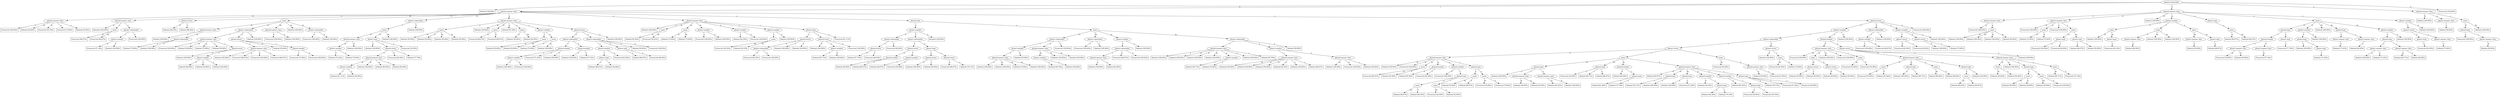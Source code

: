 digraph G {
"bg==" [ shape=ellipse label="phone2-subnumber"]
"bg==" -> "bi0w" [ label="0" ]
"bi0w" [ shape=box label="Deleted (100.00%)"]
"bg==" -> "bi0x" [ label="1" ]
"bi0x" [ shape=ellipse label="phone1-manner class"]
"bi0x" -> "bi0xLTA=" [ label="#" ]
"bi0xLTA=" [ shape=ellipse label="phone2-manner class"]
"bi0xLTA=" -> "bi0xLTAtMQ==" [ label="a" ]
"bi0xLTAtMQ==" [ shape=box label="Preserved (100.00%)"]
"bi0xLTA=" -> "bi0xLTAtMg==" [ label="fn" ]
"bi0xLTAtMg==" [ shape=box label="Deleted (50.00%)"]
"bi0xLTA=" -> "bi0xLTAtMw==" [ label="fs" ]
"bi0xLTAtMw==" [ shape=box label="Preserved (53.33%)"]
"bi0xLTA=" -> "bi0xLTAtNg==" [ label="n" ]
"bi0xLTAtNg==" [ shape=box label="Preserved (75.00%)"]
"bi0xLTA=" -> "bi0xLTAtNw==" [ label="s" ]
"bi0xLTAtNw==" [ shape=box label="Deleted (55.56%)"]
"bi0x" -> "bi0xLTEw" [ label="a" ]
"bi0xLTEw" [ shape=ellipse label="phone2-manner class"]
"bi0xLTEw" -> "bi0xLTEwLTU=" [ label="g" ]
"bi0xLTEwLTU=" [ shape=box label="Mutated (100.00%)"]
"bi0xLTEw" -> "bi0xLTEwLTc=" [ label="s" ]
"bi0xLTEwLTc=" [ shape=ellipse label="name"]
"bi0xLTEwLTc=" -> "bi0xLTEwLTctMQ==" [ label="Fr" ]
"bi0xLTEwLTctMQ==" [ shape=box label="Preserved (66.67%)"]
"bi0xLTEwLTc=" -> "bi0xLTEwLTctNQ==" [ label="Sc" ]
"bi0xLTEwLTctNQ==" [ shape=box label="Preserved (66.67%)"]
"bi0xLTEw" -> "bi0xLTEwLTg=" [ label="v" ]
"bi0xLTEwLTg=" [ shape=ellipse label="phone1-subnumber"]
"bi0xLTEwLTg=" -> "bi0xLTEwLTgtMQ==" [ label="1" ]
"bi0xLTEwLTgtMQ==" [ shape=ellipse label="phone1-number"]
"bi0xLTEwLTgtMQ==" -> "bi0xLTEwLTgtMS0w" [ label="0" ]
"bi0xLTEwLTgtMS0w" [ shape=box label="Preserved (57.14%)"]
"bi0xLTEwLTgtMQ==" -> "bi0xLTEwLTgtMS0x" [ label="1" ]
"bi0xLTEwLTgtMS0x" [ shape=box label="Deleted (100.00%)"]
"bi0xLTEwLTg=" -> "bi0xLTEwLTgtMg==" [ label="2" ]
"bi0xLTEwLTgtMg==" [ shape=box label="Preserved (100.00%)"]
"bi0x" -> "bi0xLTEx" [ label="fn" ]
"bi0xLTEx" [ shape=ellipse label="phone2-stress"]
"bi0xLTEx" -> "bi0xLTExLTE=" [ label="0" ]
"bi0xLTExLTE=" [ shape=box label="Deleted (48.53%)"]
"bi0xLTEx" -> "bi0xLTExLTI=" [ label="1" ]
"bi0xLTExLTI=" [ shape=box label="Deleted (68.42%)"]
"bi0x" -> "bi0xLTEy" [ label="fs" ]
"bi0xLTEy" [ shape=ellipse label="name"]
"bi0xLTEy" -> "bi0xLTEyLTA=" [ label="Fc" ]
"bi0xLTEyLTA=" [ shape=ellipse label="phone2-manner class"]
"bi0xLTEyLTA=" -> "bi0xLTEyLTAtMQ==" [ label="a" ]
"bi0xLTEyLTAtMQ==" [ shape=box label="Deleted (100.00%)"]
"bi0xLTEyLTA=" -> "bi0xLTEyLTAtMg==" [ label="fn" ]
"bi0xLTEyLTAtMg==" [ shape=ellipse label="phone1-subnumber"]
"bi0xLTEyLTAtMg==" -> "bi0xLTEyLTAtMi0x" [ label="1" ]
"bi0xLTEyLTAtMi0x" [ shape=box label="Deleted (75.00%)"]
"bi0xLTEyLTAtMg==" -> "bi0xLTEyLTAtMi0z" [ label="3" ]
"bi0xLTEyLTAtMi0z" [ shape=box label="Deleted (100.00%)"]
"bi0xLTEy" -> "bi0xLTEyLTE=" [ label="Fr" ]
"bi0xLTEyLTE=" [ shape=ellipse label="phone1-subnumber"]
"bi0xLTEyLTE=" -> "bi0xLTEyLTEtMQ==" [ label="1" ]
"bi0xLTEyLTEtMQ==" [ shape=ellipse label="phone2-manner class"]
"bi0xLTEyLTEtMQ==" -> "bi0xLTEyLTEtMS0x" [ label="a" ]
"bi0xLTEyLTEtMS0x" [ shape=box label="Preserved (100.00%)"]
"bi0xLTEyLTEtMQ==" -> "bi0xLTEyLTEtMS0y" [ label="fn" ]
"bi0xLTEyLTEtMS0y" [ shape=box label="Deleted (50.00%)"]
"bi0xLTEyLTEtMQ==" -> "bi0xLTEyLTEtMS01" [ label="g" ]
"bi0xLTEyLTEtMS01" [ shape=box label="Deleted (75.00%)"]
"bi0xLTEyLTEtMQ==" -> "bi0xLTEyLTEtMS03" [ label="s" ]
"bi0xLTEyLTEtMS03" [ shape=box label="Deleted (50.00%)"]
"bi0xLTEyLTEtMQ==" -> "bi0xLTEyLTEtMS04" [ label="v" ]
"bi0xLTEyLTEtMS04" [ shape=ellipse label="phone2-stress"]
"bi0xLTEyLTEtMS04" -> "bi0xLTEyLTEtMS04LTE=" [ label="0" ]
"bi0xLTEyLTEtMS04LTE=" [ shape=box label="Deleted (100.00%)"]
"bi0xLTEyLTEtMS04" -> "bi0xLTEyLTEtMS04LTI=" [ label="1" ]
"bi0xLTEyLTEtMS04LTI=" [ shape=ellipse label="phone1-number"]
"bi0xLTEyLTEtMS04LTI=" -> "bi0xLTEyLTEtMS04LTItMA==" [ label="0" ]
"bi0xLTEyLTEtMS04LTItMA==" [ shape=box label="Deleted (60.00%)"]
"bi0xLTEyLTEtMS04LTI=" -> "bi0xLTEyLTEtMS04LTItMQ==" [ label="1" ]
"bi0xLTEyLTEtMS04LTItMQ==" [ shape=box label="Deleted (50.00%)"]
"bi0xLTEyLTEtMS04LTI=" -> "bi0xLTEyLTEtMS04LTItMg==" [ label="2" ]
"bi0xLTEyLTEtMS04LTItMg==" [ shape=box label="Deleted (100.00%)"]
"bi0xLTEyLTE=" -> "bi0xLTEyLTEtMg==" [ label="2" ]
"bi0xLTEyLTEtMg==" [ shape=ellipse label="phone2-stress"]
"bi0xLTEyLTEtMg==" -> "bi0xLTEyLTEtMi0w" [ label="-1" ]
"bi0xLTEyLTEtMi0w" [ shape=ellipse label="phone2-manner class"]
"bi0xLTEyLTEtMi0w" -> "bi0xLTEyLTEtMi0wLTE=" [ label="a" ]
"bi0xLTEyLTEtMi0wLTE=" [ shape=box label="Deleted (100.00%)"]
"bi0xLTEyLTEtMi0w" -> "bi0xLTEyLTEtMi0wLTU=" [ label="g" ]
"bi0xLTEyLTEtMi0wLTU=" [ shape=box label="Preserved (66.67%)"]
"bi0xLTEyLTEtMi0w" -> "bi0xLTEyLTEtMi0wLTY=" [ label="n" ]
"bi0xLTEyLTEtMi0wLTY=" [ shape=box label="Preserved (100.00%)"]
"bi0xLTEyLTEtMi0w" -> "bi0xLTEyLTEtMi0wLTc=" [ label="s" ]
"bi0xLTEyLTEtMi0wLTc=" [ shape=box label="Preserved (66.67%)"]
"bi0xLTEyLTEtMg==" -> "bi0xLTEyLTEtMi0x" [ label="0" ]
"bi0xLTEyLTEtMi0x" [ shape=box label="Deleted (50.00%)"]
"bi0xLTEyLTEtMg==" -> "bi0xLTEyLTEtMi0y" [ label="1" ]
"bi0xLTEyLTEtMi0y" [ shape=ellipse label="phone2-number"]
"bi0xLTEyLTEtMi0y" -> "bi0xLTEyLTEtMi0yLTE=" [ label="1" ]
"bi0xLTEyLTEtMi0yLTE=" [ shape=box label="Preserved (75.00%)"]
"bi0xLTEyLTEtMi0y" -> "bi0xLTEyLTEtMi0yLTI=" [ label="2" ]
"bi0xLTEyLTEtMi0yLTI=" [ shape=box label="Preserved (100.00%)"]
"bi0xLTEyLTE=" -> "bi0xLTEyLTEtMw==" [ label="3" ]
"bi0xLTEyLTEtMw==" [ shape=box label="Deleted (100.00%)"]
"bi0xLTEy" -> "bi0xLTEyLTM=" [ label="Nc" ]
"bi0xLTEyLTM=" [ shape=ellipse label="phone2-manner class"]
"bi0xLTEyLTM=" -> "bi0xLTEyLTMtNg==" [ label="n" ]
"bi0xLTEyLTMtNg==" [ shape=box label="Preserved (100.00%)"]
"bi0xLTEyLTM=" -> "bi0xLTEyLTMtNw==" [ label="s" ]
"bi0xLTEyLTMtNw==" [ shape=box label="Deleted (100.00%)"]
"bi0xLTEy" -> "bi0xLTEyLTU=" [ label="Sc" ]
"bi0xLTEyLTU=" [ shape=box label="Deleted (100.00%)"]
"bi0xLTEy" -> "bi0xLTEyLTY=" [ label="Sr" ]
"bi0xLTEyLTY=" [ shape=ellipse label="phone1-subnumber"]
"bi0xLTEyLTY=" -> "bi0xLTEyLTYtMQ==" [ label="1" ]
"bi0xLTEyLTYtMQ==" [ shape=box label="Preserved (100.00%)"]
"bi0xLTEyLTY=" -> "bi0xLTEyLTYtMg==" [ label="2" ]
"bi0xLTEyLTYtMg==" [ shape=box label="Deleted (100.00%)"]
"bi0x" -> "bi0xLTEz" [ label="fu" ]
"bi0xLTEz" [ shape=ellipse label="phone1-subnumber"]
"bi0xLTEz" -> "bi0xLTEzLTE=" [ label="1" ]
"bi0xLTEzLTE=" [ shape=ellipse label="name"]
"bi0xLTEzLTE=" -> "bi0xLTEzLTEtMA==" [ label="Fc" ]
"bi0xLTEzLTEtMA==" [ shape=ellipse label="phone2-manner class"]
"bi0xLTEzLTEtMA==" -> "bi0xLTEzLTEtMC0y" [ label="fn" ]
"bi0xLTEzLTEtMC0y" [ shape=ellipse label="phone1-number"]
"bi0xLTEzLTEtMC0y" -> "bi0xLTEzLTEtMC0yLTE=" [ label="1" ]
"bi0xLTEzLTEtMC0yLTE=" [ shape=box label="Deleted (72.22%)"]
"bi0xLTEzLTEtMC0y" -> "bi0xLTEzLTEtMC0yLTI=" [ label="2" ]
"bi0xLTEzLTEtMC0yLTI=" [ shape=box label="Deleted (75.00%)"]
"bi0xLTEzLTEtMA==" -> "bi0xLTEzLTEtMC0z" [ label="fs" ]
"bi0xLTEzLTEtMC0z" [ shape=box label="Deleted (100.00%)"]
"bi0xLTEzLTE=" -> "bi0xLTEzLTEtMQ==" [ label="Fr" ]
"bi0xLTEzLTEtMQ==" [ shape=ellipse label="phone1-type"]
"bi0xLTEzLTEtMQ==" -> "bi0xLTEzLTEtMS0w" [ label="a" ]
"bi0xLTEzLTEtMS0w" [ shape=box label="Deleted (100.00%)"]
"bi0xLTEzLTEtMQ==" -> "bi0xLTEzLTEtMS0x" [ label="c" ]
"bi0xLTEzLTEtMS0x" [ shape=ellipse label="phone2-stress"]
"bi0xLTEzLTEtMS0x" -> "bi0xLTEzLTEtMS0xLTA=" [ label="-1" ]
"bi0xLTEzLTEtMS0xLTA=" [ shape=ellipse label="phone2-manner class"]
"bi0xLTEzLTEtMS0xLTA=" -> "bi0xLTEzLTEtMS0xLTAtMg==" [ label="fn" ]
"bi0xLTEzLTEtMS0xLTAtMg==" [ shape=ellipse label="phone1-number"]
"bi0xLTEzLTEtMS0xLTAtMg==" -> "bi0xLTEzLTEtMS0xLTAtMi0x" [ label="1" ]
"bi0xLTEzLTEtMS0xLTAtMi0x" [ shape=box label="Deleted (61.11%)"]
"bi0xLTEzLTEtMS0xLTAtMg==" -> "bi0xLTEzLTEtMS0xLTAtMi0y" [ label="2" ]
"bi0xLTEzLTEtMS0xLTAtMi0y" [ shape=box label="Deleted (50.00%)"]
"bi0xLTEzLTEtMS0xLTA=" -> "bi0xLTEzLTEtMS0xLTAtMw==" [ label="fs" ]
"bi0xLTEzLTEtMS0xLTAtMw==" [ shape=box label="Deleted (100.00%)"]
"bi0xLTEzLTEtMS0xLTA=" -> "bi0xLTEzLTEtMS0xLTAtNQ==" [ label="g" ]
"bi0xLTEzLTEtMS0xLTAtNQ==" [ shape=box label="Deleted (60.00%)"]
"bi0xLTEzLTEtMS0xLTA=" -> "bi0xLTEzLTEtMS0xLTAtNw==" [ label="s" ]
"bi0xLTEzLTEtMS0xLTAtNw==" [ shape=box label="Deleted (50.00%)"]
"bi0xLTEzLTEtMS0x" -> "bi0xLTEzLTEtMS0xLTE=" [ label="0" ]
"bi0xLTEzLTEtMS0xLTE=" [ shape=box label="Preserved (62.50%)"]
"bi0xLTEzLTEtMS0x" -> "bi0xLTEzLTEtMS0xLTI=" [ label="1" ]
"bi0xLTEzLTEtMS0xLTI=" [ shape=box label="Deleted (77.78%)"]
"bi0xLTEzLTEtMQ==" -> "bi0xLTEzLTEtMS0z" [ label="o" ]
"bi0xLTEzLTEtMS0z" [ shape=box label="Preserved (52.63%)"]
"bi0xLTEzLTE=" -> "bi0xLTEzLTEtMw==" [ label="Nc" ]
"bi0xLTEzLTEtMw==" [ shape=box label="Deleted (100.00%)"]
"bi0xLTEz" -> "bi0xLTEzLTI=" [ label="2" ]
"bi0xLTEzLTI=" [ shape=box label="Deleted (100.00%)"]
"bi0x" -> "bi0xLTE0" [ label="g" ]
"bi0xLTE0" [ shape=ellipse label="phone2-manner class"]
"bi0xLTE0" -> "bi0xLTE0LTE=" [ label="a" ]
"bi0xLTE0LTE=" [ shape=ellipse label="name"]
"bi0xLTE0LTE=" -> "bi0xLTE0LTEtMA==" [ label="Fc" ]
"bi0xLTE0LTEtMA==" [ shape=box label="Deleted (50.00%)"]
"bi0xLTE0LTE=" -> "bi0xLTE0LTEtMg==" [ label="G" ]
"bi0xLTE0LTEtMg==" [ shape=box label="Deleted (50.00%)"]
"bi0xLTE0LTE=" -> "bi0xLTE0LTEtNQ==" [ label="Sc" ]
"bi0xLTE0LTEtNQ==" [ shape=box label="Deleted (50.00%)"]
"bi0xLTE0LTE=" -> "bi0xLTE0LTEtNg==" [ label="Sr" ]
"bi0xLTE0LTEtNg==" [ shape=box label="Deleted (50.00%)"]
"bi0xLTE0" -> "bi0xLTE0LTI=" [ label="fn" ]
"bi0xLTE0LTI=" [ shape=box label="Deleted (100.00%)"]
"bi0xLTE0" -> "bi0xLTE0LTM=" [ label="fs" ]
"bi0xLTE0LTM=" [ shape=ellipse label="name"]
"bi0xLTE0LTM=" -> "bi0xLTE0LTMtMA==" [ label="Fc" ]
"bi0xLTE0LTMtMA==" [ shape=box label="Preserved (66.67%)"]
"bi0xLTE0LTM=" -> "bi0xLTE0LTMtMg==" [ label="G" ]
"bi0xLTE0LTMtMg==" [ shape=box label="Preserved (66.67%)"]
"bi0xLTE0" -> "bi0xLTE0LTU=" [ label="g" ]
"bi0xLTE0LTU=" [ shape=box label="Deleted (87.50%)"]
"bi0xLTE0" -> "bi0xLTE0LTY=" [ label="n" ]
"bi0xLTE0LTY=" [ shape=ellipse label="name"]
"bi0xLTE0LTY=" -> "bi0xLTE0LTYtMg==" [ label="G" ]
"bi0xLTE0LTYtMg==" [ shape=box label="Deleted (50.00%)"]
"bi0xLTE0LTY=" -> "bi0xLTE0LTYtMw==" [ label="Nc" ]
"bi0xLTE0LTYtMw==" [ shape=box label="Deleted (50.00%)"]
"bi0xLTE0" -> "bi0xLTE0LTc=" [ label="s" ]
"bi0xLTE0LTc=" [ shape=ellipse label="phone1-number"]
"bi0xLTE0LTc=" -> "bi0xLTE0LTctMQ==" [ label="1" ]
"bi0xLTE0LTctMQ==" [ shape=ellipse label="name"]
"bi0xLTE0LTctMQ==" -> "bi0xLTE0LTctMS0y" [ label="G" ]
"bi0xLTE0LTctMS0y" [ shape=box label="Deleted (50.00%)"]
"bi0xLTE0LTctMQ==" -> "bi0xLTE0LTctMS01" [ label="Sc" ]
"bi0xLTE0LTctMS01" [ shape=box label="Deleted (50.00%)"]
"bi0xLTE0LTc=" -> "bi0xLTE0LTctMg==" [ label="2" ]
"bi0xLTE0LTctMg==" [ shape=ellipse label="name"]
"bi0xLTE0LTctMg==" -> "bi0xLTE0LTctMi0y" [ label="G" ]
"bi0xLTE0LTctMi0y" [ shape=box label="Deleted (75.00%)"]
"bi0xLTE0LTctMg==" -> "bi0xLTE0LTctMi01" [ label="Sc" ]
"bi0xLTE0LTctMi01" [ shape=box label="Deleted (100.00%)"]
"bi0xLTE0" -> "bi0xLTE0LTg=" [ label="v" ]
"bi0xLTE0LTg=" [ shape=ellipse label="phone2-stress"]
"bi0xLTE0LTg=" -> "bi0xLTE0LTgtMQ==" [ label="0" ]
"bi0xLTE0LTgtMQ==" [ shape=ellipse label="phone1-subnumber"]
"bi0xLTE0LTgtMQ==" -> "bi0xLTE0LTgtMS0x" [ label="1" ]
"bi0xLTE0LTgtMS0x" [ shape=ellipse label="phone2-number"]
"bi0xLTE0LTgtMS0x" -> "bi0xLTE0LTgtMS0xLTE=" [ label="1" ]
"bi0xLTE0LTgtMS0xLTE=" [ shape=ellipse label="phone1-number"]
"bi0xLTE0LTgtMS0xLTE=" -> "bi0xLTE0LTgtMS0xLTEtMQ==" [ label="1" ]
"bi0xLTE0LTgtMS0xLTEtMQ==" [ shape=box label="Deleted (100.00%)"]
"bi0xLTE0LTgtMS0xLTE=" -> "bi0xLTE0LTgtMS0xLTEtMg==" [ label="2" ]
"bi0xLTE0LTgtMS0xLTEtMg==" [ shape=box label="Preserved (100.00%)"]
"bi0xLTE0LTgtMS0x" -> "bi0xLTE0LTgtMS0xLTI=" [ label="2" ]
"bi0xLTE0LTgtMS0xLTI=" [ shape=box label="Preserved (71.43%)"]
"bi0xLTE0LTgtMS0x" -> "bi0xLTE0LTgtMS0xLTM=" [ label="3" ]
"bi0xLTE0LTgtMS0xLTM=" [ shape=box label="Deleted (100.00%)"]
"bi0xLTE0LTgtMQ==" -> "bi0xLTE0LTgtMS0y" [ label="2" ]
"bi0xLTE0LTgtMS0y" [ shape=ellipse label="phone2-number"]
"bi0xLTE0LTgtMS0y" -> "bi0xLTE0LTgtMS0yLTI=" [ label="2" ]
"bi0xLTE0LTgtMS0yLTI=" [ shape=box label="Deleted (100.00%)"]
"bi0xLTE0LTgtMS0y" -> "bi0xLTE0LTgtMS0yLTM=" [ label="3" ]
"bi0xLTE0LTgtMS0yLTM=" [ shape=box label="Deleted (57.14%)"]
"bi0xLTE0LTg=" -> "bi0xLTE0LTgtMg==" [ label="1" ]
"bi0xLTE0LTgtMg==" [ shape=ellipse label="phone1-subnumber"]
"bi0xLTE0LTgtMg==" -> "bi0xLTE0LTgtMi0x" [ label="1" ]
"bi0xLTE0LTgtMi0x" [ shape=ellipse label="phone2-number"]
"bi0xLTE0LTgtMi0x" -> "bi0xLTE0LTgtMi0xLTE=" [ label="1" ]
"bi0xLTE0LTgtMi0xLTE=" [ shape=ellipse label="phone1-type"]
"bi0xLTE0LTgtMi0xLTE=" -> "bi0xLTE0LTgtMi0xLTEtMQ==" [ label="c" ]
"bi0xLTE0LTgtMi0xLTEtMQ==" [ shape=box label="Deleted (66.67%)"]
"bi0xLTE0LTgtMi0xLTE=" -> "bi0xLTE0LTgtMi0xLTEtMw==" [ label="o" ]
"bi0xLTE0LTgtMi0xLTEtMw==" [ shape=box label="Deleted (54.86%)"]
"bi0xLTE0LTgtMi0x" -> "bi0xLTE0LTgtMi0xLTI=" [ label="2" ]
"bi0xLTE0LTgtMi0xLTI=" [ shape=box label="Preserved (62.50%)"]
"bi0xLTE0LTgtMg==" -> "bi0xLTE0LTgtMi0y" [ label="2" ]
"bi0xLTE0LTgtMi0y" [ shape=ellipse label="phone1-type"]
"bi0xLTE0LTgtMi0y" -> "bi0xLTE0LTgtMi0yLTA=" [ label="a" ]
"bi0xLTE0LTgtMi0yLTA=" [ shape=box label="Deleted (66.67%)"]
"bi0xLTE0LTgtMi0y" -> "bi0xLTE0LTgtMi0yLTM=" [ label="o" ]
"bi0xLTE0LTgtMi0yLTM=" [ shape=box label="Preserved (60.00%)"]
"bi0xLTE0LTgtMg==" -> "bi0xLTE0LTgtMi0z" [ label="3" ]
"bi0xLTE0LTgtMi0z" [ shape=box label="Deleted (50.00%)"]
"bi0xLTE0LTgtMg==" -> "bi0xLTE0LTgtMi00" [ label="4" ]
"bi0xLTE0LTgtMi00" [ shape=box label="Preserved (100.00%)"]
"bi0xLTE0LTg=" -> "bi0xLTE0LTgtMw==" [ label="2" ]
"bi0xLTE0LTgtMw==" [ shape=box label="Deleted (100.00%)"]
"bi0x" -> "bi0xLTE1" [ label="n" ]
"bi0xLTE1" [ shape=ellipse label="phone2-manner class"]
"bi0xLTE1" -> "bi0xLTE1LTE=" [ label="a" ]
"bi0xLTE1LTE=" [ shape=box label="Deleted (100.00%)"]
"bi0xLTE1" -> "bi0xLTE1LTI=" [ label="fn" ]
"bi0xLTE1LTI=" [ shape=ellipse label="name"]
"bi0xLTE1LTI=" -> "bi0xLTE1LTItMA==" [ label="Fc" ]
"bi0xLTE1LTItMA==" [ shape=box label="Deleted (81.82%)"]
"bi0xLTE1LTI=" -> "bi0xLTE1LTItNA==" [ label="Nr" ]
"bi0xLTE1LTItNA==" [ shape=box label="Preserved (54.55%)"]
"bi0xLTE1" -> "bi0xLTE1LTM=" [ label="fs" ]
"bi0xLTE1LTM=" [ shape=ellipse label="name"]
"bi0xLTE1LTM=" -> "bi0xLTE1LTMtMA==" [ label="Fc" ]
"bi0xLTE1LTMtMA==" [ shape=box label="Deleted (75.00%)"]
"bi0xLTE1LTM=" -> "bi0xLTE1LTMtNA==" [ label="Nr" ]
"bi0xLTE1LTMtNA==" [ shape=box label="Deleted (75.00%)"]
"bi0xLTE1" -> "bi0xLTE1LTQ=" [ label="fu" ]
"bi0xLTE1LTQ=" [ shape=ellipse label="phone1-number"]
"bi0xLTE1LTQ=" -> "bi0xLTE1LTQtMQ==" [ label="1" ]
"bi0xLTE1LTQtMQ==" [ shape=box label="Preserved (100.00%)"]
"bi0xLTE1LTQ=" -> "bi0xLTE1LTQtMg==" [ label="2" ]
"bi0xLTE1LTQtMg==" [ shape=box label="Deleted (100.00%)"]
"bi0xLTE1" -> "bi0xLTE1LTU=" [ label="g" ]
"bi0xLTE1LTU=" [ shape=ellipse label="phone1-number"]
"bi0xLTE1LTU=" -> "bi0xLTE1LTUtMQ==" [ label="1" ]
"bi0xLTE1LTUtMQ==" [ shape=box label="Deleted (62.50%)"]
"bi0xLTE1LTU=" -> "bi0xLTE1LTUtMg==" [ label="2" ]
"bi0xLTE1LTUtMg==" [ shape=box label="Preserved (100.00%)"]
"bi0xLTE1" -> "bi0xLTE1LTc=" [ label="s" ]
"bi0xLTE1LTc=" [ shape=ellipse label="phone1-number"]
"bi0xLTE1LTc=" -> "bi0xLTE1LTctMQ==" [ label="1" ]
"bi0xLTE1LTctMQ==" [ shape=ellipse label="name"]
"bi0xLTE1LTctMQ==" -> "bi0xLTE1LTctMS00" [ label="Nr" ]
"bi0xLTE1LTctMS00" [ shape=box label="Preserved (54.55%)"]
"bi0xLTE1LTctMQ==" -> "bi0xLTE1LTctMS01" [ label="Sc" ]
"bi0xLTE1LTctMS01" [ shape=box label="Deleted (54.55%)"]
"bi0xLTE1LTc=" -> "bi0xLTE1LTctMg==" [ label="2" ]
"bi0xLTE1LTctMg==" [ shape=box label="Deleted (100.00%)"]
"bi0xLTE1" -> "bi0xLTE1LTg=" [ label="v" ]
"bi0xLTE1LTg=" [ shape=ellipse label="phone1-type"]
"bi0xLTE1LTg=" -> "bi0xLTE1LTgtMA==" [ label="a" ]
"bi0xLTE1LTgtMA==" [ shape=ellipse label="phone2-stress"]
"bi0xLTE1LTgtMA==" -> "bi0xLTE1LTgtMC0x" [ label="0" ]
"bi0xLTE1LTgtMC0x" [ shape=ellipse label="phone1-subnumber"]
"bi0xLTE1LTgtMC0x" -> "bi0xLTE1LTgtMC0xLTE=" [ label="1" ]
"bi0xLTE1LTgtMC0xLTE=" [ shape=box label="Preserved (69.23%)"]
"bi0xLTE1LTgtMC0x" -> "bi0xLTE1LTgtMC0xLTI=" [ label="2" ]
"bi0xLTE1LTgtMC0xLTI=" [ shape=box label="Preserved (100.00%)"]
"bi0xLTE1LTgtMA==" -> "bi0xLTE1LTgtMC0y" [ label="1" ]
"bi0xLTE1LTgtMC0y" [ shape=box label="Deleted (100.00%)"]
"bi0xLTE1LTgtMA==" -> "bi0xLTE1LTgtMC0z" [ label="2" ]
"bi0xLTE1LTgtMC0z" [ shape=box label="Deleted (100.00%)"]
"bi0xLTE1LTg=" -> "bi0xLTE1LTgtMQ==" [ label="c" ]
"bi0xLTE1LTgtMQ==" [ shape=ellipse label="phone2-stress"]
"bi0xLTE1LTgtMQ==" -> "bi0xLTE1LTgtMS0x" [ label="0" ]
"bi0xLTE1LTgtMS0x" [ shape=box label="Deleted (100.00%)"]
"bi0xLTE1LTgtMQ==" -> "bi0xLTE1LTgtMS0y" [ label="1" ]
"bi0xLTE1LTgtMS0y" [ shape=ellipse label="phone1-number"]
"bi0xLTE1LTgtMS0y" -> "bi0xLTE1LTgtMS0yLTE=" [ label="1" ]
"bi0xLTE1LTgtMS0yLTE=" [ shape=box label="Deleted (85.71%)"]
"bi0xLTE1LTgtMS0y" -> "bi0xLTE1LTgtMS0yLTI=" [ label="2" ]
"bi0xLTE1LTgtMS0yLTI=" [ shape=box label="Deleted (100.00%)"]
"bi0xLTE1LTgtMQ==" -> "bi0xLTE1LTgtMS0z" [ label="2" ]
"bi0xLTE1LTgtMS0z" [ shape=box label="Preserved (100.00%)"]
"bi0xLTE1LTg=" -> "bi0xLTE1LTgtMw==" [ label="o" ]
"bi0xLTE1LTgtMw==" [ shape=box label="Preserved (61.11%)"]
"bi0x" -> "bi0xLTE2" [ label="s" ]
"bi0xLTE2" [ shape=ellipse label="phone2-type"]
"bi0xLTE2" -> "bi0xLTE2LTM=" [ label="n" ]
"bi0xLTE2LTM=" [ shape=ellipse label="phone1-number"]
"bi0xLTE2LTM=" -> "bi0xLTE2LTMtMA==" [ label="0" ]
"bi0xLTE2LTMtMA==" [ shape=ellipse label="phone1-subnumber"]
"bi0xLTE2LTMtMA==" -> "bi0xLTE2LTMtMC0x" [ label="1" ]
"bi0xLTE2LTMtMC0x" [ shape=ellipse label="phone2-stress"]
"bi0xLTE2LTMtMC0x" -> "bi0xLTE2LTMtMC0xLTE=" [ label="0" ]
"bi0xLTE2LTMtMC0xLTE=" [ shape=box label="Deleted (57.14%)"]
"bi0xLTE2LTMtMC0x" -> "bi0xLTE2LTMtMC0xLTI=" [ label="1" ]
"bi0xLTE2LTMtMC0xLTI=" [ shape=box label="Preserved (46.83%)"]
"bi0xLTE2LTMtMA==" -> "bi0xLTE2LTMtMC0y" [ label="2" ]
"bi0xLTE2LTMtMC0y" [ shape=box label="Preserved (80.00%)"]
"bi0xLTE2LTM=" -> "bi0xLTE2LTMtMQ==" [ label="1" ]
"bi0xLTE2LTMtMQ==" [ shape=ellipse label="phone1-subnumber"]
"bi0xLTE2LTMtMQ==" -> "bi0xLTE2LTMtMS0x" [ label="1" ]
"bi0xLTE2LTMtMS0x" [ shape=ellipse label="phone2-stress"]
"bi0xLTE2LTMtMS0x" -> "bi0xLTE2LTMtMS0xLTE=" [ label="0" ]
"bi0xLTE2LTMtMS0xLTE=" [ shape=ellipse label="phone2-number"]
"bi0xLTE2LTMtMS0xLTE=" -> "bi0xLTE2LTMtMS0xLTEtMQ==" [ label="1" ]
"bi0xLTE2LTMtMS0xLTEtMQ==" [ shape=box label="Deleted (50.00%)"]
"bi0xLTE2LTMtMS0xLTE=" -> "bi0xLTE2LTMtMS0xLTEtMg==" [ label="2" ]
"bi0xLTE2LTMtMS0xLTEtMg==" [ shape=box label="Deleted (69.57%)"]
"bi0xLTE2LTMtMS0x" -> "bi0xLTE2LTMtMS0xLTI=" [ label="1" ]
"bi0xLTE2LTMtMS0xLTI=" [ shape=ellipse label="phone2-number"]
"bi0xLTE2LTMtMS0xLTI=" -> "bi0xLTE2LTMtMS0xLTItMQ==" [ label="1" ]
"bi0xLTE2LTMtMS0xLTItMQ==" [ shape=box label="Deleted (46.67%)"]
"bi0xLTE2LTMtMS0xLTI=" -> "bi0xLTE2LTMtMS0xLTItMg==" [ label="2" ]
"bi0xLTE2LTMtMS0xLTItMg==" [ shape=box label="Preserved (55.88%)"]
"bi0xLTE2LTMtMQ==" -> "bi0xLTE2LTMtMS0y" [ label="2" ]
"bi0xLTE2LTMtMS0y" [ shape=ellipse label="phone1-type"]
"bi0xLTE2LTMtMS0y" -> "bi0xLTE2LTMtMS0yLTA=" [ label="a" ]
"bi0xLTE2LTMtMS0yLTA=" [ shape=ellipse label="phone2-stress"]
"bi0xLTE2LTMtMS0yLTA=" -> "bi0xLTE2LTMtMS0yLTAtMQ==" [ label="0" ]
"bi0xLTE2LTMtMS0yLTAtMQ==" [ shape=box label="Deleted (100.00%)"]
"bi0xLTE2LTMtMS0yLTA=" -> "bi0xLTE2LTMtMS0yLTAtMg==" [ label="1" ]
"bi0xLTE2LTMtMS0yLTAtMg==" [ shape=box label="Deleted (50.00%)"]
"bi0xLTE2LTMtMS0y" -> "bi0xLTE2LTMtMS0yLTE=" [ label="c" ]
"bi0xLTE2LTMtMS0yLTE=" [ shape=ellipse label="phone2-stress"]
"bi0xLTE2LTMtMS0yLTE=" -> "bi0xLTE2LTMtMS0yLTEtMQ==" [ label="0" ]
"bi0xLTE2LTMtMS0yLTEtMQ==" [ shape=box label="Preserved (66.67%)"]
"bi0xLTE2LTMtMS0yLTE=" -> "bi0xLTE2LTMtMS0yLTEtMg==" [ label="1" ]
"bi0xLTE2LTMtMS0yLTEtMg==" [ shape=box label="Deleted (79.17%)"]
"bi0xLTE2LTM=" -> "bi0xLTE2LTMtMg==" [ label="2" ]
"bi0xLTE2LTMtMg==" [ shape=box label="Mutated (100.00%)"]
"bi0xLTE2" -> "bi0xLTE2LTQ=" [ label="o" ]
"bi0xLTE2LTQ=" [ shape=ellipse label="name"]
"bi0xLTE2LTQ=" -> "bi0xLTE2LTQtMA==" [ label="Fc" ]
"bi0xLTE2LTQtMA==" [ shape=ellipse label="phone1-subnumber"]
"bi0xLTE2LTQtMA==" -> "bi0xLTE2LTQtMC0x" [ label="1" ]
"bi0xLTE2LTQtMC0x" [ shape=ellipse label="phone1-number"]
"bi0xLTE2LTQtMC0x" -> "bi0xLTE2LTQtMC0xLTE=" [ label="1" ]
"bi0xLTE2LTQtMC0xLTE=" [ shape=ellipse label="phone2-manner class"]
"bi0xLTE2LTQtMC0xLTE=" -> "bi0xLTE2LTQtMC0xLTEtMQ==" [ label="a" ]
"bi0xLTE2LTQtMC0xLTEtMQ==" [ shape=box label="Deleted (100.00%)"]
"bi0xLTE2LTQtMC0xLTE=" -> "bi0xLTE2LTQtMC0xLTEtMg==" [ label="fn" ]
"bi0xLTE2LTQtMC0xLTEtMg==" [ shape=box label="Deleted (100.00%)"]
"bi0xLTE2LTQtMC0xLTE=" -> "bi0xLTE2LTQtMC0xLTEtMw==" [ label="fs" ]
"bi0xLTE2LTQtMC0xLTEtMw==" [ shape=box label="Deleted (75.00%)"]
"bi0xLTE2LTQtMC0xLTE=" -> "bi0xLTE2LTQtMC0xLTEtNA==" [ label="fu" ]
"bi0xLTE2LTQtMC0xLTEtNA==" [ shape=box label="Deleted (100.00%)"]
"bi0xLTE2LTQtMC0x" -> "bi0xLTE2LTQtMC0xLTI=" [ label="2" ]
"bi0xLTE2LTQtMC0xLTI=" [ shape=box label="Deleted (50.00%)"]
"bi0xLTE2LTQtMA==" -> "bi0xLTE2LTQtMC0y" [ label="2" ]
"bi0xLTE2LTQtMC0y" [ shape=ellipse label="phone2-manner class"]
"bi0xLTE2LTQtMC0y" -> "bi0xLTE2LTQtMC0yLTI=" [ label="fn" ]
"bi0xLTE2LTQtMC0yLTI=" [ shape=ellipse label="phone1-number"]
"bi0xLTE2LTQtMC0yLTI=" -> "bi0xLTE2LTQtMC0yLTItMQ==" [ label="1" ]
"bi0xLTE2LTQtMC0yLTItMQ==" [ shape=box label="Deleted (94.74%)"]
"bi0xLTE2LTQtMC0yLTI=" -> "bi0xLTE2LTQtMC0yLTItMg==" [ label="2" ]
"bi0xLTE2LTQtMC0yLTItMg==" [ shape=box label="Deleted (100.00%)"]
"bi0xLTE2LTQtMC0y" -> "bi0xLTE2LTQtMC0yLTM=" [ label="fs" ]
"bi0xLTE2LTQtMC0yLTM=" [ shape=box label="Deleted (100.00%)"]
"bi0xLTE2LTQtMC0y" -> "bi0xLTE2LTQtMC0yLTQ=" [ label="fu" ]
"bi0xLTE2LTQtMC0yLTQ=" [ shape=box label="Deleted (100.00%)"]
"bi0xLTE2LTQtMA==" -> "bi0xLTE2LTQtMC0z" [ label="3" ]
"bi0xLTE2LTQtMC0z" [ shape=box label="Preserved (100.00%)"]
"bi0xLTE2LTQ=" -> "bi0xLTE2LTQtMw==" [ label="Nc" ]
"bi0xLTE2LTQtMw==" [ shape=ellipse label="phone1-subnumber"]
"bi0xLTE2LTQtMw==" -> "bi0xLTE2LTQtMy0x" [ label="1" ]
"bi0xLTE2LTQtMy0x" [ shape=box label="Preserved (100.00%)"]
"bi0xLTE2LTQtMw==" -> "bi0xLTE2LTQtMy0y" [ label="2" ]
"bi0xLTE2LTQtMy0y" [ shape=box label="Deleted (100.00%)"]
"bi0xLTE2LTQ=" -> "bi0xLTE2LTQtNQ==" [ label="Sc" ]
"bi0xLTE2LTQtNQ==" [ shape=ellipse label="phone1-number"]
"bi0xLTE2LTQtNQ==" -> "bi0xLTE2LTQtNS0x" [ label="1" ]
"bi0xLTE2LTQtNS0x" [ shape=ellipse label="phone1-subnumber"]
"bi0xLTE2LTQtNS0x" -> "bi0xLTE2LTQtNS0xLTE=" [ label="1" ]
"bi0xLTE2LTQtNS0xLTE=" [ shape=ellipse label="phone2-manner class"]
"bi0xLTE2LTQtNS0xLTE=" -> "bi0xLTE2LTQtNS0xLTEtMQ==" [ label="a" ]
"bi0xLTE2LTQtNS0xLTEtMQ==" [ shape=box label="Deleted (100.00%)"]
"bi0xLTE2LTQtNS0xLTE=" -> "bi0xLTE2LTQtNS0xLTEtNw==" [ label="s" ]
"bi0xLTE2LTQtNS0xLTEtNw==" [ shape=box label="Deleted (62.50%)"]
"bi0xLTE2LTQtNS0x" -> "bi0xLTE2LTQtNS0xLTI=" [ label="2" ]
"bi0xLTE2LTQtNS0xLTI=" [ shape=box label="Preserved (66.67%)"]
"bi0xLTE2LTQtNS0x" -> "bi0xLTE2LTQtNS0xLTM=" [ label="3" ]
"bi0xLTE2LTQtNS0xLTM=" [ shape=box label="Preserved (100.00%)"]
"bi0xLTE2LTQtNQ==" -> "bi0xLTE2LTQtNS0y" [ label="2" ]
"bi0xLTE2LTQtNS0y" [ shape=box label="Deleted (100.00%)"]
"bi0xLTE2LTQ=" -> "bi0xLTE2LTQtNg==" [ label="Sr" ]
"bi0xLTE2LTQtNg==" [ shape=ellipse label="phone1-subnumber"]
"bi0xLTE2LTQtNg==" -> "bi0xLTE2LTQtNi0x" [ label="1" ]
"bi0xLTE2LTQtNi0x" [ shape=ellipse label="phone2-manner class"]
"bi0xLTE2LTQtNi0x" -> "bi0xLTE2LTQtNi0xLTE=" [ label="a" ]
"bi0xLTE2LTQtNi0xLTE=" [ shape=box label="Deleted (100.00%)"]
"bi0xLTE2LTQtNi0x" -> "bi0xLTE2LTQtNi0xLTI=" [ label="fn" ]
"bi0xLTE2LTQtNi0xLTI=" [ shape=box label="Deleted (100.00%)"]
"bi0xLTE2LTQtNi0x" -> "bi0xLTE2LTQtNi0xLTM=" [ label="fs" ]
"bi0xLTE2LTQtNi0xLTM=" [ shape=box label="Deleted (100.00%)"]
"bi0xLTE2LTQtNi0x" -> "bi0xLTE2LTQtNi0xLTQ=" [ label="fu" ]
"bi0xLTE2LTQtNi0xLTQ=" [ shape=box label="Deleted (100.00%)"]
"bi0xLTE2LTQtNi0x" -> "bi0xLTE2LTQtNi0xLTU=" [ label="g" ]
"bi0xLTE2LTQtNi0xLTU=" [ shape=ellipse label="phone1-number"]
"bi0xLTE2LTQtNi0xLTU=" -> "bi0xLTE2LTQtNi0xLTUtMQ==" [ label="1" ]
"bi0xLTE2LTQtNi0xLTUtMQ==" [ shape=box label="Deleted (85.71%)"]
"bi0xLTE2LTQtNi0xLTU=" -> "bi0xLTE2LTQtNi0xLTUtMg==" [ label="2" ]
"bi0xLTE2LTQtNi0xLTUtMg==" [ shape=box label="Deleted (75.00%)"]
"bi0xLTE2LTQtNi0x" -> "bi0xLTE2LTQtNi0xLTY=" [ label="n" ]
"bi0xLTE2LTQtNi0xLTY=" [ shape=box label="Deleted (100.00%)"]
"bi0xLTE2LTQtNi0x" -> "bi0xLTE2LTQtNi0xLTc=" [ label="s" ]
"bi0xLTE2LTQtNi0xLTc=" [ shape=box label="Deleted (87.50%)"]
"bi0xLTE2LTQtNg==" -> "bi0xLTE2LTQtNi0y" [ label="2" ]
"bi0xLTE2LTQtNi0y" [ shape=ellipse label="phone1-number"]
"bi0xLTE2LTQtNi0y" -> "bi0xLTE2LTQtNi0yLTE=" [ label="1" ]
"bi0xLTE2LTQtNi0yLTE=" [ shape=ellipse label="phone2-manner class"]
"bi0xLTE2LTQtNi0yLTE=" -> "bi0xLTE2LTQtNi0yLTEtMg==" [ label="fn" ]
"bi0xLTE2LTQtNi0yLTEtMg==" [ shape=box label="Deleted (100.00%)"]
"bi0xLTE2LTQtNi0yLTE=" -> "bi0xLTE2LTQtNi0yLTEtMw==" [ label="fs" ]
"bi0xLTE2LTQtNi0yLTEtMw==" [ shape=box label="Deleted (100.00%)"]
"bi0xLTE2LTQtNi0yLTE=" -> "bi0xLTE2LTQtNi0yLTEtNA==" [ label="fu" ]
"bi0xLTE2LTQtNi0yLTEtNA==" [ shape=box label="Deleted (100.00%)"]
"bi0xLTE2LTQtNi0yLTE=" -> "bi0xLTE2LTQtNi0yLTEtNQ==" [ label="g" ]
"bi0xLTE2LTQtNi0yLTEtNQ==" [ shape=box label="Deleted (83.33%)"]
"bi0xLTE2LTQtNi0yLTE=" -> "bi0xLTE2LTQtNi0yLTEtNg==" [ label="n" ]
"bi0xLTE2LTQtNi0yLTEtNg==" [ shape=box label="Deleted (100.00%)"]
"bi0xLTE2LTQtNi0yLTE=" -> "bi0xLTE2LTQtNi0yLTEtNw==" [ label="s" ]
"bi0xLTE2LTQtNi0yLTEtNw==" [ shape=box label="Deleted (86.67%)"]
"bi0xLTE2LTQtNi0y" -> "bi0xLTE2LTQtNi0yLTI=" [ label="2" ]
"bi0xLTE2LTQtNi0yLTI=" [ shape=ellipse label="phone2-manner class"]
"bi0xLTE2LTQtNi0yLTI=" -> "bi0xLTE2LTQtNi0yLTItMg==" [ label="fn" ]
"bi0xLTE2LTQtNi0yLTItMg==" [ shape=box label="Deleted (100.00%)"]
"bi0xLTE2LTQtNi0yLTI=" -> "bi0xLTE2LTQtNi0yLTItMw==" [ label="fs" ]
"bi0xLTE2LTQtNi0yLTItMw==" [ shape=box label="Preserved (100.00%)"]
"bi0xLTE2LTQtNi0yLTI=" -> "bi0xLTE2LTQtNi0yLTItNw==" [ label="s" ]
"bi0xLTE2LTQtNi0yLTItNw==" [ shape=box label="Deleted (100.00%)"]
"bi0xLTE2LTQtNg==" -> "bi0xLTE2LTQtNi0z" [ label="3" ]
"bi0xLTE2LTQtNi0z" [ shape=box label="Deleted (50.00%)"]
"bi0x" -> "bi0xLTE3" [ label="v" ]
"bi0xLTE3" [ shape=ellipse label="phone2-stress"]
"bi0xLTE3" -> "bi0xLTE3LTA=" [ label="-1" ]
"bi0xLTE3LTA=" [ shape=ellipse label="phone1-number"]
"bi0xLTE3LTA=" -> "bi0xLTE3LTAtMQ==" [ label="1" ]
"bi0xLTE3LTAtMQ==" [ shape=ellipse label="phone1-subnumber"]
"bi0xLTE3LTAtMQ==" -> "bi0xLTE3LTAtMS0x" [ label="1" ]
"bi0xLTE3LTAtMS0x" [ shape=ellipse label="phone1-stress"]
"bi0xLTE3LTAtMS0x" -> "bi0xLTE3LTAtMS0xLTE=" [ label="0" ]
"bi0xLTE3LTAtMS0xLTE=" [ shape=ellipse label="phone2-manner class"]
"bi0xLTE3LTAtMS0xLTE=" -> "bi0xLTE3LTAtMS0xLTEtMg==" [ label="fn" ]
"bi0xLTE3LTAtMS0xLTEtMg==" [ shape=box label="Deleted (100.00%)"]
"bi0xLTE3LTAtMS0xLTE=" -> "bi0xLTE3LTAtMS0xLTEtMw==" [ label="fs" ]
"bi0xLTE3LTAtMS0xLTEtMw==" [ shape=box label="Preserved (100.00%)"]
"bi0xLTE3LTAtMS0xLTE=" -> "bi0xLTE3LTAtMS0xLTEtNA==" [ label="fu" ]
"bi0xLTE3LTAtMS0xLTEtNA==" [ shape=ellipse label="name"]
"bi0xLTE3LTAtMS0xLTEtNA==" -> "bi0xLTE3LTAtMS0xLTEtNC0w" [ label="Fc" ]
"bi0xLTE3LTAtMS0xLTEtNC0w" [ shape=box label="Preserved (66.67%)"]
"bi0xLTE3LTAtMS0xLTEtNA==" -> "bi0xLTE3LTAtMS0xLTEtNC03" [ label="V" ]
"bi0xLTE3LTAtMS0xLTEtNC03" [ shape=box label="Deleted (55.56%)"]
"bi0xLTE3LTAtMS0xLTE=" -> "bi0xLTE3LTAtMS0xLTEtNQ==" [ label="g" ]
"bi0xLTE3LTAtMS0xLTEtNQ==" [ shape=ellipse label="phone2-number"]
"bi0xLTE3LTAtMS0xLTEtNQ==" -> "bi0xLTE3LTAtMS0xLTEtNS0w" [ label="0" ]
"bi0xLTE3LTAtMS0xLTEtNS0w" [ shape=box label="Deleted (65.38%)"]
"bi0xLTE3LTAtMS0xLTEtNQ==" -> "bi0xLTE3LTAtMS0xLTEtNS0x" [ label="1" ]
"bi0xLTE3LTAtMS0xLTEtNS0x" [ shape=box label="Preserved (62.50%)"]
"bi0xLTE3LTAtMS0xLTE=" -> "bi0xLTE3LTAtMS0xLTEtNg==" [ label="n" ]
"bi0xLTE3LTAtMS0xLTEtNg==" [ shape=ellipse label="phone2-number"]
"bi0xLTE3LTAtMS0xLTEtNg==" -> "bi0xLTE3LTAtMS0xLTEtNi0w" [ label="0" ]
"bi0xLTE3LTAtMS0xLTEtNi0w" [ shape=box label="Preserved (100.00%)"]
"bi0xLTE3LTAtMS0xLTEtNg==" -> "bi0xLTE3LTAtMS0xLTEtNi0x" [ label="1" ]
"bi0xLTE3LTAtMS0xLTEtNi0x" [ shape=ellipse label="phone2-type"]
"bi0xLTE3LTAtMS0xLTEtNi0x" -> "bi0xLTE3LTAtMS0xLTEtNi0xLTE=" [ label="a" ]
"bi0xLTE3LTAtMS0xLTEtNi0xLTE=" [ shape=ellipse label="name"]
"bi0xLTE3LTAtMS0xLTEtNi0xLTE=" -> "bi0xLTE3LTAtMS0xLTEtNi0xLTEtMw==" [ label="Nc" ]
"bi0xLTE3LTAtMS0xLTEtNi0xLTEtMw==" [ shape=box label="Deleted (66.67%)"]
"bi0xLTE3LTAtMS0xLTEtNi0xLTE=" -> "bi0xLTE3LTAtMS0xLTEtNi0xLTEtNw==" [ label="V" ]
"bi0xLTE3LTAtMS0xLTEtNi0xLTEtNw==" [ shape=box label="Deleted (83.33%)"]
"bi0xLTE3LTAtMS0xLTEtNi0x" -> "bi0xLTE3LTAtMS0xLTEtNi0xLTI=" [ label="c" ]
"bi0xLTE3LTAtMS0xLTEtNi0xLTI=" [ shape=ellipse label="name"]
"bi0xLTE3LTAtMS0xLTEtNi0xLTI=" -> "bi0xLTE3LTAtMS0xLTEtNi0xLTItMw==" [ label="Nc" ]
"bi0xLTE3LTAtMS0xLTEtNi0xLTItMw==" [ shape=box label="Preserved (52.00%)"]
"bi0xLTE3LTAtMS0xLTEtNi0xLTI=" -> "bi0xLTE3LTAtMS0xLTEtNi0xLTItNw==" [ label="V" ]
"bi0xLTE3LTAtMS0xLTEtNi0xLTItNw==" [ shape=box label="Deleted (52.00%)"]
"bi0xLTE3LTAtMS0xLTE=" -> "bi0xLTE3LTAtMS0xLTEtNw==" [ label="s" ]
"bi0xLTE3LTAtMS0xLTEtNw==" [ shape=ellipse label="phone2-type"]
"bi0xLTE3LTAtMS0xLTEtNw==" -> "bi0xLTE3LTAtMS0xLTEtNy0x" [ label="a" ]
"bi0xLTE3LTAtMS0xLTEtNy0x" [ shape=ellipse label="name"]
"bi0xLTE3LTAtMS0xLTEtNy0x" -> "bi0xLTE3LTAtMS0xLTEtNy0xLTU=" [ label="Sc" ]
"bi0xLTE3LTAtMS0xLTEtNy0xLTU=" [ shape=box label="Deleted (55.56%)"]
"bi0xLTE3LTAtMS0xLTEtNy0x" -> "bi0xLTE3LTAtMS0xLTEtNy0xLTc=" [ label="V" ]
"bi0xLTE3LTAtMS0xLTEtNy0xLTc=" [ shape=box label="Deleted (66.67%)"]
"bi0xLTE3LTAtMS0xLTEtNw==" -> "bi0xLTE3LTAtMS0xLTEtNy00" [ label="o" ]
"bi0xLTE3LTAtMS0xLTEtNy00" [ shape=ellipse label="name"]
"bi0xLTE3LTAtMS0xLTEtNy00" -> "bi0xLTE3LTAtMS0xLTEtNy00LTU=" [ label="Sc" ]
"bi0xLTE3LTAtMS0xLTEtNy00LTU=" [ shape=box label="Preserved (70.00%)"]
"bi0xLTE3LTAtMS0xLTEtNy00" -> "bi0xLTE3LTAtMS0xLTEtNy00LTc=" [ label="V" ]
"bi0xLTE3LTAtMS0xLTEtNy00LTc=" [ shape=box label="Preserved (70.00%)"]
"bi0xLTE3LTAtMS0x" -> "bi0xLTE3LTAtMS0xLTI=" [ label="1" ]
"bi0xLTE3LTAtMS0xLTI=" [ shape=ellipse label="name"]
"bi0xLTE3LTAtMS0xLTI=" -> "bi0xLTE3LTAtMS0xLTItMA==" [ label="Fc" ]
"bi0xLTE3LTAtMS0xLTItMA==" [ shape=ellipse label="phone2-type"]
"bi0xLTE3LTAtMS0xLTItMA==" -> "bi0xLTE3LTAtMS0xLTItMC0x" [ label="a" ]
"bi0xLTE3LTAtMS0xLTItMC0x" [ shape=box label="Deleted (100.00%)"]
"bi0xLTE3LTAtMS0xLTItMA==" -> "bi0xLTE3LTAtMS0xLTItMC0y" [ label="c" ]
"bi0xLTE3LTAtMS0xLTItMC0y" [ shape=ellipse label="phone2-manner class"]
"bi0xLTE3LTAtMS0xLTItMC0y" -> "bi0xLTE3LTAtMS0xLTItMC0yLTM=" [ label="fs" ]
"bi0xLTE3LTAtMS0xLTItMC0yLTM=" [ shape=box label="Deleted (50.00%)"]
"bi0xLTE3LTAtMS0xLTItMC0y" -> "bi0xLTE3LTAtMS0xLTItMC0yLTQ=" [ label="fu" ]
"bi0xLTE3LTAtMS0xLTItMC0yLTQ=" [ shape=box label="Deleted (52.56%)"]
"bi0xLTE3LTAtMS0xLTItMA==" -> "bi0xLTE3LTAtMS0xLTItMC00" [ label="o" ]
"bi0xLTE3LTAtMS0xLTItMC00" [ shape=ellipse label="phone2-manner class"]
"bi0xLTE3LTAtMS0xLTItMC00" -> "bi0xLTE3LTAtMS0xLTItMC00LTI=" [ label="fn" ]
"bi0xLTE3LTAtMS0xLTItMC00LTI=" [ shape=box label="Deleted (65.22%)"]
"bi0xLTE3LTAtMS0xLTItMC00" -> "bi0xLTE3LTAtMS0xLTItMC00LTM=" [ label="fs" ]
"bi0xLTE3LTAtMS0xLTItMC00LTM=" [ shape=box label="Deleted (100.00%)"]
"bi0xLTE3LTAtMS0xLTI=" -> "bi0xLTE3LTAtMS0xLTItMw==" [ label="Nc" ]
"bi0xLTE3LTAtMS0xLTItMw==" [ shape=ellipse label="phone2-type"]
"bi0xLTE3LTAtMS0xLTItMw==" -> "bi0xLTE3LTAtMS0xLTItMy0x" [ label="a" ]
"bi0xLTE3LTAtMS0xLTItMy0x" [ shape=box label="Preserved (52.94%)"]
"bi0xLTE3LTAtMS0xLTItMw==" -> "bi0xLTE3LTAtMS0xLTItMy0y" [ label="c" ]
"bi0xLTE3LTAtMS0xLTItMy0y" [ shape=box label="Deleted (60.71%)"]
"bi0xLTE3LTAtMS0xLTItMw==" -> "bi0xLTE3LTAtMS0xLTItMy00" [ label="o" ]
"bi0xLTE3LTAtMS0xLTItMy00" [ shape=box label="Deleted (66.67%)"]
"bi0xLTE3LTAtMS0xLTI=" -> "bi0xLTE3LTAtMS0xLTItNQ==" [ label="Sc" ]
"bi0xLTE3LTAtMS0xLTItNQ==" [ shape=ellipse label="phone2-number"]
"bi0xLTE3LTAtMS0xLTItNQ==" -> "bi0xLTE3LTAtMS0xLTItNS0w" [ label="0" ]
"bi0xLTE3LTAtMS0xLTItNS0w" [ shape=box label="Deleted (63.64%)"]
"bi0xLTE3LTAtMS0xLTItNQ==" -> "bi0xLTE3LTAtMS0xLTItNS0x" [ label="1" ]
"bi0xLTE3LTAtMS0xLTItNS0x" [ shape=ellipse label="phone2-type"]
"bi0xLTE3LTAtMS0xLTItNS0x" -> "bi0xLTE3LTAtMS0xLTItNS0xLTE=" [ label="a" ]
"bi0xLTE3LTAtMS0xLTItNS0xLTE=" [ shape=box label="Deleted (81.48%)"]
"bi0xLTE3LTAtMS0xLTItNS0x" -> "bi0xLTE3LTAtMS0xLTItNS0xLTI=" [ label="c" ]
"bi0xLTE3LTAtMS0xLTItNS0xLTI=" [ shape=box label="Deleted (73.74%)"]
"bi0xLTE3LTAtMS0xLTI=" -> "bi0xLTE3LTAtMS0xLTItNw==" [ label="V" ]
"bi0xLTE3LTAtMS0xLTItNw==" [ shape=ellipse label="phone2-manner class"]
"bi0xLTE3LTAtMS0xLTItNw==" -> "bi0xLTE3LTAtMS0xLTItNy0y" [ label="fn" ]
"bi0xLTE3LTAtMS0xLTItNy0y" [ shape=box label="Deleted (69.57%)"]
"bi0xLTE3LTAtMS0xLTItNw==" -> "bi0xLTE3LTAtMS0xLTItNy0z" [ label="fs" ]
"bi0xLTE3LTAtMS0xLTItNy0z" [ shape=ellipse label="phone2-type"]
"bi0xLTE3LTAtMS0xLTItNy0z" -> "bi0xLTE3LTAtMS0xLTItNy0zLTI=" [ label="c" ]
"bi0xLTE3LTAtMS0xLTItNy0zLTI=" [ shape=box label="Deleted (52.17%)"]
"bi0xLTE3LTAtMS0xLTItNy0z" -> "bi0xLTE3LTAtMS0xLTItNy0zLTQ=" [ label="o" ]
"bi0xLTE3LTAtMS0xLTItNy0zLTQ=" [ shape=box label="Deleted (100.00%)"]
"bi0xLTE3LTAtMS0xLTItNw==" -> "bi0xLTE3LTAtMS0xLTItNy00" [ label="fu" ]
"bi0xLTE3LTAtMS0xLTItNy00" [ shape=ellipse label="phone2-type"]
"bi0xLTE3LTAtMS0xLTItNy00" -> "bi0xLTE3LTAtMS0xLTItNy00LTE=" [ label="a" ]
"bi0xLTE3LTAtMS0xLTItNy00LTE=" [ shape=box label="Deleted (100.00%)"]
"bi0xLTE3LTAtMS0xLTItNy00" -> "bi0xLTE3LTAtMS0xLTItNy00LTI=" [ label="c" ]
"bi0xLTE3LTAtMS0xLTItNy00LTI=" [ shape=box label="Preserved (51.28%)"]
"bi0xLTE3LTAtMS0xLTItNw==" -> "bi0xLTE3LTAtMS0xLTItNy01" [ label="g" ]
"bi0xLTE3LTAtMS0xLTItNy01" [ shape=ellipse label="phone2-number"]
"bi0xLTE3LTAtMS0xLTItNy01" -> "bi0xLTE3LTAtMS0xLTItNy01LTA=" [ label="0" ]
"bi0xLTE3LTAtMS0xLTItNy01LTA=" [ shape=box label="Deleted (54.10%)"]
"bi0xLTE3LTAtMS0xLTItNy01" -> "bi0xLTE3LTAtMS0xLTItNy01LTE=" [ label="1" ]
"bi0xLTE3LTAtMS0xLTItNy01LTE=" [ shape=ellipse label="phone2-type"]
"bi0xLTE3LTAtMS0xLTItNy01LTE=" -> "bi0xLTE3LTAtMS0xLTItNy01LTEtMQ==" [ label="a" ]
"bi0xLTE3LTAtMS0xLTItNy01LTEtMQ==" [ shape=box label="Deleted (62.50%)"]
"bi0xLTE3LTAtMS0xLTItNy01LTE=" -> "bi0xLTE3LTAtMS0xLTItNy01LTEtMg==" [ label="c" ]
"bi0xLTE3LTAtMS0xLTItNy01LTEtMg==" [ shape=box label="Deleted (74.19%)"]
"bi0xLTE3LTAtMS0xLTItNw==" -> "bi0xLTE3LTAtMS0xLTItNy02" [ label="n" ]
"bi0xLTE3LTAtMS0xLTItNy02" [ shape=ellipse label="phone2-number"]
"bi0xLTE3LTAtMS0xLTItNy02" -> "bi0xLTE3LTAtMS0xLTItNy02LTA=" [ label="0" ]
"bi0xLTE3LTAtMS0xLTItNy02LTA=" [ shape=box label="Deleted (83.33%)"]
"bi0xLTE3LTAtMS0xLTItNy02" -> "bi0xLTE3LTAtMS0xLTItNy02LTE=" [ label="1" ]
"bi0xLTE3LTAtMS0xLTItNy02LTE=" [ shape=ellipse label="phone2-type"]
"bi0xLTE3LTAtMS0xLTItNy02LTE=" -> "bi0xLTE3LTAtMS0xLTItNy02LTEtMQ==" [ label="a" ]
"bi0xLTE3LTAtMS0xLTItNy02LTEtMQ==" [ shape=box label="Preserved (52.94%)"]
"bi0xLTE3LTAtMS0xLTItNy02LTE=" -> "bi0xLTE3LTAtMS0xLTItNy02LTEtMg==" [ label="c" ]
"bi0xLTE3LTAtMS0xLTItNy02LTEtMg==" [ shape=box label="Preserved (54.76%)"]
"bi0xLTE3LTAtMS0xLTItNw==" -> "bi0xLTE3LTAtMS0xLTItNy03" [ label="s" ]
"bi0xLTE3LTAtMS0xLTItNy03" [ shape=ellipse label="phone2-type"]
"bi0xLTE3LTAtMS0xLTItNy03" -> "bi0xLTE3LTAtMS0xLTItNy03LTE=" [ label="a" ]
"bi0xLTE3LTAtMS0xLTItNy03LTE=" [ shape=box label="Deleted (70.37%)"]
"bi0xLTE3LTAtMS0xLTItNy03" -> "bi0xLTE3LTAtMS0xLTItNy03LTI=" [ label="c" ]
"bi0xLTE3LTAtMS0xLTItNy03LTI=" [ shape=box label="Preserved (51.52%)"]
"bi0xLTE3LTAtMS0xLTItNy03" -> "bi0xLTE3LTAtMS0xLTItNy03LTQ=" [ label="o" ]
"bi0xLTE3LTAtMS0xLTItNy03LTQ=" [ shape=box label="Preserved (59.09%)"]
"bi0xLTE3LTAtMS0x" -> "bi0xLTE3LTAtMS0xLTM=" [ label="2" ]
"bi0xLTE3LTAtMS0xLTM=" [ shape=ellipse label="name"]
"bi0xLTE3LTAtMS0xLTM=" -> "bi0xLTE3LTAtMS0xLTMtNQ==" [ label="Sc" ]
"bi0xLTE3LTAtMS0xLTMtNQ==" [ shape=box label="Preserved (59.26%)"]
"bi0xLTE3LTAtMS0xLTM=" -> "bi0xLTE3LTAtMS0xLTMtNw==" [ label="V" ]
"bi0xLTE3LTAtMS0xLTMtNw==" [ shape=ellipse label="phone2-manner class"]
"bi0xLTE3LTAtMS0xLTMtNw==" -> "bi0xLTE3LTAtMS0xLTMtNy01" [ label="g" ]
"bi0xLTE3LTAtMS0xLTMtNy01" [ shape=box label="Deleted (50.00%)"]
"bi0xLTE3LTAtMS0xLTMtNw==" -> "bi0xLTE3LTAtMS0xLTMtNy03" [ label="s" ]
"bi0xLTE3LTAtMS0xLTMtNy03" [ shape=box label="Preserved (51.85%)"]
"bi0xLTE3LTAtMQ==" -> "bi0xLTE3LTAtMS0y" [ label="2" ]
"bi0xLTE3LTAtMS0y" [ shape=ellipse label="phone1-stress"]
"bi0xLTE3LTAtMS0y" -> "bi0xLTE3LTAtMS0yLTE=" [ label="0" ]
"bi0xLTE3LTAtMS0yLTE=" [ shape=box label="Deleted (100.00%)"]
"bi0xLTE3LTAtMS0y" -> "bi0xLTE3LTAtMS0yLTI=" [ label="1" ]
"bi0xLTE3LTAtMS0yLTI=" [ shape=ellipse label="name"]
"bi0xLTE3LTAtMS0yLTI=" -> "bi0xLTE3LTAtMS0yLTItMw==" [ label="Nc" ]
"bi0xLTE3LTAtMS0yLTItMw==" [ shape=box label="Preserved (62.50%)"]
"bi0xLTE3LTAtMS0yLTI=" -> "bi0xLTE3LTAtMS0yLTItNw==" [ label="V" ]
"bi0xLTE3LTAtMS0yLTItNw==" [ shape=box label="Deleted (75.00%)"]
"bi0xLTE3LTA=" -> "bi0xLTE3LTAtMg==" [ label="2" ]
"bi0xLTE3LTAtMg==" [ shape=ellipse label="phone2-number"]
"bi0xLTE3LTAtMg==" -> "bi0xLTE3LTAtMi0w" [ label="0" ]
"bi0xLTE3LTAtMi0w" [ shape=ellipse label="phone2-manner class"]
"bi0xLTE3LTAtMi0w" -> "bi0xLTE3LTAtMi0wLTI=" [ label="fn" ]
"bi0xLTE3LTAtMi0wLTI=" [ shape=box label="Preserved (100.00%)"]
"bi0xLTE3LTAtMi0w" -> "bi0xLTE3LTAtMi0wLTM=" [ label="fs" ]
"bi0xLTE3LTAtMi0wLTM=" [ shape=ellipse label="name"]
"bi0xLTE3LTAtMi0wLTM=" -> "bi0xLTE3LTAtMi0wLTMtMA==" [ label="Fc" ]
"bi0xLTE3LTAtMi0wLTMtMA==" [ shape=ellipse label="phone1-stress"]
"bi0xLTE3LTAtMi0wLTMtMA==" -> "bi0xLTE3LTAtMi0wLTMtMC0x" [ label="0" ]
"bi0xLTE3LTAtMi0wLTMtMC0x" [ shape=box label="Deleted (50.00%)"]
"bi0xLTE3LTAtMi0wLTMtMA==" -> "bi0xLTE3LTAtMi0wLTMtMC0y" [ label="1" ]
"bi0xLTE3LTAtMi0wLTMtMC0y" [ shape=box label="Deleted (50.00%)"]
"bi0xLTE3LTAtMi0wLTM=" -> "bi0xLTE3LTAtMi0wLTMtNw==" [ label="V" ]
"bi0xLTE3LTAtMi0wLTMtNw==" [ shape=ellipse label="phone1-stress"]
"bi0xLTE3LTAtMi0wLTMtNw==" -> "bi0xLTE3LTAtMi0wLTMtNy0x" [ label="0" ]
"bi0xLTE3LTAtMi0wLTMtNy0x" [ shape=box label="Deleted (50.00%)"]
"bi0xLTE3LTAtMi0wLTMtNw==" -> "bi0xLTE3LTAtMi0wLTMtNy0y" [ label="1" ]
"bi0xLTE3LTAtMi0wLTMtNy0y" [ shape=box label="Deleted (50.00%)"]
"bi0xLTE3LTAtMi0w" -> "bi0xLTE3LTAtMi0wLTQ=" [ label="fu" ]
"bi0xLTE3LTAtMi0wLTQ=" [ shape=box label="Deleted (100.00%)"]
"bi0xLTE3LTAtMi0w" -> "bi0xLTE3LTAtMi0wLTU=" [ label="g" ]
"bi0xLTE3LTAtMi0wLTU=" [ shape=box label="Preserved (100.00%)"]
"bi0xLTE3LTAtMi0w" -> "bi0xLTE3LTAtMi0wLTc=" [ label="s" ]
"bi0xLTE3LTAtMi0wLTc=" [ shape=ellipse label="name"]
"bi0xLTE3LTAtMi0wLTc=" -> "bi0xLTE3LTAtMi0wLTctNQ==" [ label="Sc" ]
"bi0xLTE3LTAtMi0wLTctNQ==" [ shape=box label="Preserved (55.56%)"]
"bi0xLTE3LTAtMi0wLTc=" -> "bi0xLTE3LTAtMi0wLTctNw==" [ label="V" ]
"bi0xLTE3LTAtMi0wLTctNw==" [ shape=box label="Preserved (55.56%)"]
"bi0xLTE3LTAtMg==" -> "bi0xLTE3LTAtMi0y" [ label="2" ]
"bi0xLTE3LTAtMi0y" [ shape=ellipse label="phone1-stress"]
"bi0xLTE3LTAtMi0y" -> "bi0xLTE3LTAtMi0yLTE=" [ label="0" ]
"bi0xLTE3LTAtMi0yLTE=" [ shape=ellipse label="phone2-manner class"]
"bi0xLTE3LTAtMi0yLTE=" -> "bi0xLTE3LTAtMi0yLTEtMw==" [ label="fs" ]
"bi0xLTE3LTAtMi0yLTEtMw==" [ shape=ellipse label="name"]
"bi0xLTE3LTAtMi0yLTEtMw==" -> "bi0xLTE3LTAtMi0yLTEtMy0w" [ label="Fc" ]
"bi0xLTE3LTAtMi0yLTEtMy0w" [ shape=box label="Preserved (55.56%)"]
"bi0xLTE3LTAtMi0yLTEtMw==" -> "bi0xLTE3LTAtMi0yLTEtMy03" [ label="V" ]
"bi0xLTE3LTAtMi0yLTEtMy03" [ shape=box label="Deleted (55.56%)"]
"bi0xLTE3LTAtMi0yLTE=" -> "bi0xLTE3LTAtMi0yLTEtNQ==" [ label="g" ]
"bi0xLTE3LTAtMi0yLTEtNQ==" [ shape=ellipse label="phone2-type"]
"bi0xLTE3LTAtMi0yLTEtNQ==" -> "bi0xLTE3LTAtMi0yLTEtNS0x" [ label="a" ]
"bi0xLTE3LTAtMi0yLTEtNS0x" [ shape=box label="Deleted (100.00%)"]
"bi0xLTE3LTAtMi0yLTEtNQ==" -> "bi0xLTE3LTAtMi0yLTEtNS0y" [ label="c" ]
"bi0xLTE3LTAtMi0yLTEtNS0y" [ shape=box label="Deleted (85.71%)"]
"bi0xLTE3LTAtMi0yLTE=" -> "bi0xLTE3LTAtMi0yLTEtNg==" [ label="n" ]
"bi0xLTE3LTAtMi0yLTEtNg==" [ shape=ellipse label="name"]
"bi0xLTE3LTAtMi0yLTEtNg==" -> "bi0xLTE3LTAtMi0yLTEtNi0z" [ label="Nc" ]
"bi0xLTE3LTAtMi0yLTEtNi0z" [ shape=box label="Deleted (80.00%)"]
"bi0xLTE3LTAtMi0yLTEtNg==" -> "bi0xLTE3LTAtMi0yLTEtNi03" [ label="V" ]
"bi0xLTE3LTAtMi0yLTEtNi03" [ shape=box label="Deleted (80.00%)"]
"bi0xLTE3LTAtMi0yLTE=" -> "bi0xLTE3LTAtMi0yLTEtNw==" [ label="s" ]
"bi0xLTE3LTAtMi0yLTEtNw==" [ shape=ellipse label="phone2-type"]
"bi0xLTE3LTAtMi0yLTEtNw==" -> "bi0xLTE3LTAtMi0yLTEtNy0x" [ label="a" ]
"bi0xLTE3LTAtMi0yLTEtNy0x" [ shape=ellipse label="name"]
"bi0xLTE3LTAtMi0yLTEtNy0x" -> "bi0xLTE3LTAtMi0yLTEtNy0xLTU=" [ label="Sc" ]
"bi0xLTE3LTAtMi0yLTEtNy0xLTU=" [ shape=box label="Deleted (66.67%)"]
"bi0xLTE3LTAtMi0yLTEtNy0x" -> "bi0xLTE3LTAtMi0yLTEtNy0xLTc=" [ label="V" ]
"bi0xLTE3LTAtMi0yLTEtNy0xLTc=" [ shape=box label="Deleted (66.67%)"]
"bi0xLTE3LTAtMi0yLTEtNw==" -> "bi0xLTE3LTAtMi0yLTEtNy0y" [ label="c" ]
"bi0xLTE3LTAtMi0yLTEtNy0y" [ shape=box label="Deleted (100.00%)"]
"bi0xLTE3LTAtMi0y" -> "bi0xLTE3LTAtMi0yLTI=" [ label="1" ]
"bi0xLTE3LTAtMi0yLTI=" [ shape=ellipse label="phone2-manner class"]
"bi0xLTE3LTAtMi0yLTI=" -> "bi0xLTE3LTAtMi0yLTItNA==" [ label="fu" ]
"bi0xLTE3LTAtMi0yLTItNA==" [ shape=ellipse label="name"]
"bi0xLTE3LTAtMi0yLTItNA==" -> "bi0xLTE3LTAtMi0yLTItNC0w" [ label="Fc" ]
"bi0xLTE3LTAtMi0yLTItNC0w" [ shape=box label="Deleted (50.00%)"]
"bi0xLTE3LTAtMi0yLTItNA==" -> "bi0xLTE3LTAtMi0yLTItNC03" [ label="V" ]
"bi0xLTE3LTAtMi0yLTItNC03" [ shape=box label="Deleted (50.00%)"]
"bi0xLTE3LTAtMi0yLTI=" -> "bi0xLTE3LTAtMi0yLTItNQ==" [ label="g" ]
"bi0xLTE3LTAtMi0yLTItNQ==" [ shape=box label="Deleted (100.00%)"]
"bi0xLTE3LTAtMi0yLTI=" -> "bi0xLTE3LTAtMi0yLTItNg==" [ label="n" ]
"bi0xLTE3LTAtMi0yLTItNg==" [ shape=ellipse label="phone2-type"]
"bi0xLTE3LTAtMi0yLTItNg==" -> "bi0xLTE3LTAtMi0yLTItNi0x" [ label="a" ]
"bi0xLTE3LTAtMi0yLTItNi0x" [ shape=ellipse label="name"]
"bi0xLTE3LTAtMi0yLTItNi0x" -> "bi0xLTE3LTAtMi0yLTItNi0xLTM=" [ label="Nc" ]
"bi0xLTE3LTAtMi0yLTItNi0xLTM=" [ shape=box label="Deleted (50.00%)"]
"bi0xLTE3LTAtMi0yLTItNi0x" -> "bi0xLTE3LTAtMi0yLTItNi0xLTc=" [ label="V" ]
"bi0xLTE3LTAtMi0yLTItNi0xLTc=" [ shape=box label="Deleted (50.00%)"]
"bi0xLTE3LTAtMi0yLTItNg==" -> "bi0xLTE3LTAtMi0yLTItNi0y" [ label="c" ]
"bi0xLTE3LTAtMi0yLTItNi0y" [ shape=ellipse label="name"]
"bi0xLTE3LTAtMi0yLTItNi0y" -> "bi0xLTE3LTAtMi0yLTItNi0yLTM=" [ label="Nc" ]
"bi0xLTE3LTAtMi0yLTItNi0yLTM=" [ shape=box label="Deleted (50.00%)"]
"bi0xLTE3LTAtMi0yLTItNi0y" -> "bi0xLTE3LTAtMi0yLTItNi0yLTc=" [ label="V" ]
"bi0xLTE3LTAtMi0yLTItNi0yLTc=" [ shape=box label="Preserved (100.00%)"]
"bi0xLTE3LTAtMi0yLTI=" -> "bi0xLTE3LTAtMi0yLTItNw==" [ label="s" ]
"bi0xLTE3LTAtMi0yLTItNw==" [ shape=ellipse label="name"]
"bi0xLTE3LTAtMi0yLTItNw==" -> "bi0xLTE3LTAtMi0yLTItNy01" [ label="Sc" ]
"bi0xLTE3LTAtMi0yLTItNy01" [ shape=box label="Deleted (85.71%)"]
"bi0xLTE3LTAtMi0yLTItNw==" -> "bi0xLTE3LTAtMi0yLTItNy03" [ label="V" ]
"bi0xLTE3LTAtMi0yLTItNy03" [ shape=box label="Preserved (57.14%)"]
"bi0xLTE3LTAtMi0y" -> "bi0xLTE3LTAtMi0yLTM=" [ label="2" ]
"bi0xLTE3LTAtMi0yLTM=" [ shape=box label="Deleted (100.00%)"]
"bi0xLTE3LTA=" -> "bi0xLTE3LTAtMw==" [ label="3" ]
"bi0xLTE3LTAtMw==" [ shape=box label="Deleted (100.00%)"]
"bi0xLTE3" -> "bi0xLTE3LTE=" [ label="0" ]
"bi0xLTE3LTE=" [ shape=ellipse label="phone1-subnumber"]
"bi0xLTE3LTE=" -> "bi0xLTE3LTEtMQ==" [ label="1" ]
"bi0xLTE3LTEtMQ==" [ shape=ellipse label="phone1-number"]
"bi0xLTE3LTEtMQ==" -> "bi0xLTE3LTEtMS0x" [ label="1" ]
"bi0xLTE3LTEtMS0x" [ shape=box label="Preserved (100.00%)"]
"bi0xLTE3LTEtMQ==" -> "bi0xLTE3LTEtMS0y" [ label="2" ]
"bi0xLTE3LTEtMS0y" [ shape=box label="Preserved (66.67%)"]
"bi0xLTE3LTE=" -> "bi0xLTE3LTEtMg==" [ label="2" ]
"bi0xLTE3LTEtMg==" [ shape=box label="Deleted (100.00%)"]
"bi0xLTE3" -> "bi0xLTE3LTI=" [ label="1" ]
"bi0xLTE3LTI=" [ shape=ellipse label="phone1-number"]
"bi0xLTE3LTI=" -> "bi0xLTE3LTItMQ==" [ label="1" ]
"bi0xLTE3LTItMQ==" [ shape=ellipse label="phone1-stress"]
"bi0xLTE3LTItMQ==" -> "bi0xLTE3LTItMS0x" [ label="0" ]
"bi0xLTE3LTItMS0x" [ shape=box label="Preserved (62.50%)"]
"bi0xLTE3LTItMQ==" -> "bi0xLTE3LTItMS0y" [ label="1" ]
"bi0xLTE3LTItMS0y" [ shape=box label="Preserved (63.64%)"]
"bi0xLTE3LTI=" -> "bi0xLTE3LTItMg==" [ label="2" ]
"bi0xLTE3LTItMg==" [ shape=ellipse label="phone1-stress"]
"bi0xLTE3LTItMg==" -> "bi0xLTE3LTItMi0x" [ label="0" ]
"bi0xLTE3LTItMi0x" [ shape=box label="Deleted (100.00%)"]
"bi0xLTE3LTItMg==" -> "bi0xLTE3LTItMi0y" [ label="1" ]
"bi0xLTE3LTItMi0y" [ shape=box label="Deleted (75.00%)"]
"bi0xLTE3LTI=" -> "bi0xLTE3LTItMw==" [ label="3" ]
"bi0xLTE3LTItMw==" [ shape=box label="Deleted (100.00%)"]
"bi0xLTE3" -> "bi0xLTE3LTM=" [ label="2" ]
"bi0xLTE3LTM=" [ shape=box label="Preserved (100.00%)"]
"bg==" -> "bi0y" [ label="2" ]
"bi0y" [ shape=ellipse label="phone2-manner class"]
"bi0y" -> "bi0yLTE=" [ label="a" ]
"bi0yLTE=" [ shape=ellipse label="phone1-manner class"]
"bi0yLTE=" -> "bi0yLTEtMTQ=" [ label="g" ]
"bi0yLTEtMTQ=" [ shape=box label="Preserved (100.00%)"]
"bi0yLTE=" -> "bi0yLTEtMTU=" [ label="n" ]
"bi0yLTEtMTU=" [ shape=ellipse label="name"]
"bi0yLTEtMTU=" -> "bi0yLTEtMTUtMA==" [ label="Fc" ]
"bi0yLTEtMTUtMA==" [ shape=box label="Deleted (100.00%)"]
"bi0yLTEtMTU=" -> "bi0yLTEtMTUtNA==" [ label="Nr" ]
"bi0yLTEtMTUtNA==" [ shape=box label="Deleted (100.00%)"]
"bi0yLTEtMTU=" -> "bi0yLTEtMTUtNQ==" [ label="Sc" ]
"bi0yLTEtMTUtNQ==" [ shape=box label="Deleted (100.00%)"]
"bi0yLTEtMTU=" -> "bi0yLTEtMTUtNg==" [ label="Sr" ]
"bi0yLTEtMTUtNg==" [ shape=box label="Deleted (50.00%)"]
"bi0y" -> "bi0yLTM=" [ label="fs" ]
"bi0yLTM=" [ shape=ellipse label="phone1-manner class"]
"bi0yLTM=" -> "bi0yLTMtMTM=" [ label="fu" ]
"bi0yLTMtMTM=" [ shape=box label="Preserved (100.00%)"]
"bi0yLTM=" -> "bi0yLTMtMTQ=" [ label="g" ]
"bi0yLTMtMTQ=" [ shape=ellipse label="name"]
"bi0yLTMtMTQ=" -> "bi0yLTMtMTQtMA==" [ label="Fc" ]
"bi0yLTMtMTQtMA==" [ shape=box label="Deleted (75.00%)"]
"bi0yLTMtMTQ=" -> "bi0yLTMtMTQtMg==" [ label="G" ]
"bi0yLTMtMTQtMg==" [ shape=box label="Deleted (75.00%)"]
"bi0yLTM=" -> "bi0yLTMtMTU=" [ label="n" ]
"bi0yLTMtMTU=" [ shape=box label="Preserved (100.00%)"]
"bi0yLTM=" -> "bi0yLTMtMTY=" [ label="s" ]
"bi0yLTMtMTY=" [ shape=ellipse label="name"]
"bi0yLTMtMTY=" -> "bi0yLTMtMTYtMA==" [ label="Fc" ]
"bi0yLTMtMTYtMA==" [ shape=ellipse label="phone1-type"]
"bi0yLTMtMTYtMA==" -> "bi0yLTMtMTYtMC0w" [ label="a" ]
"bi0yLTMtMTYtMC0w" [ shape=box label="Preserved (100.00%)"]
"bi0yLTMtMTYtMA==" -> "bi0yLTMtMTYtMC0x" [ label="c" ]
"bi0yLTMtMTYtMC0x" [ shape=box label="Preserved (60.00%)"]
"bi0yLTMtMTY=" -> "bi0yLTMtMTYtNg==" [ label="Sr" ]
"bi0yLTMtMTYtNg==" [ shape=ellipse label="phone1-type"]
"bi0yLTMtMTYtNg==" -> "bi0yLTMtMTYtNi0w" [ label="a" ]
"bi0yLTMtMTYtNi0w" [ shape=box label="Deleted (66.67%)"]
"bi0yLTMtMTYtNg==" -> "bi0yLTMtMTYtNi0x" [ label="c" ]
"bi0yLTMtMTYtNi0x" [ shape=box label="Deleted (50.00%)"]
"bi0y" -> "bi0yLTQ=" [ label="fu" ]
"bi0yLTQ=" [ shape=box label="Deleted (100.00%)"]
"bi0y" -> "bi0yLTU=" [ label="g" ]
"bi0yLTU=" [ shape=ellipse label="phone2-number"]
"bi0yLTU=" -> "bi0yLTUtMA==" [ label="0" ]
"bi0yLTUtMA==" [ shape=ellipse label="name"]
"bi0yLTUtMA==" -> "bi0yLTUtMC0x" [ label="Fr" ]
"bi0yLTUtMC0x" [ shape=box label="Deleted (100.00%)"]
"bi0yLTUtMA==" -> "bi0yLTUtMC02" [ label="Sr" ]
"bi0yLTUtMC02" [ shape=ellipse label="phone1-type"]
"bi0yLTUtMC02" -> "bi0yLTUtMC02LTM=" [ label="o" ]
"bi0yLTUtMC02LTM=" [ shape=box label="Preserved (63.16%)"]
"bi0yLTU=" -> "bi0yLTUtMQ==" [ label="1" ]
"bi0yLTUtMQ==" [ shape=ellipse label="name"]
"bi0yLTUtMQ==" -> "bi0yLTUtMS0y" [ label="G" ]
"bi0yLTUtMS0y" [ shape=ellipse label="phone1-manner class"]
"bi0yLTUtMS0y" -> "bi0yLTUtMS0yLTE0" [ label="g" ]
"bi0yLTUtMS0yLTE0" [ shape=box label="Deleted (80.00%)"]
"bi0yLTUtMQ==" -> "bi0yLTUtMS00" [ label="Nr" ]
"bi0yLTUtMS00" [ shape=box label="Deleted (100.00%)"]
"bi0yLTUtMQ==" -> "bi0yLTUtMS02" [ label="Sr" ]
"bi0yLTUtMS02" [ shape=box label="Deleted (100.00%)"]
"bi0yLTU=" -> "bi0yLTUtMg==" [ label="2" ]
"bi0yLTUtMg==" [ shape=ellipse label="name"]
"bi0yLTUtMg==" -> "bi0yLTUtMi00" [ label="Nr" ]
"bi0yLTUtMi00" [ shape=ellipse label="phone1-manner class"]
"bi0yLTUtMi00" -> "bi0yLTUtMi00LTE1" [ label="n" ]
"bi0yLTUtMi00LTE1" [ shape=box label="Deleted (50.00%)"]
"bi0yLTUtMg==" -> "bi0yLTUtMi02" [ label="Sr" ]
"bi0yLTUtMi02" [ shape=ellipse label="phone1-type"]
"bi0yLTUtMi02" -> "bi0yLTUtMi02LTA=" [ label="a" ]
"bi0yLTUtMi02LTA=" [ shape=box label="Deleted (66.67%)"]
"bi0y" -> "bi0yLTY=" [ label="n" ]
"bi0yLTY=" [ shape=ellipse label="phone1-type"]
"bi0yLTY=" -> "bi0yLTYtMA==" [ label="a" ]
"bi0yLTYtMA==" [ shape=ellipse label="name"]
"bi0yLTYtMA==" -> "bi0yLTYtMC0y" [ label="G" ]
"bi0yLTYtMC0y" [ shape=box label="Deleted (66.67%)"]
"bi0yLTYtMA==" -> "bi0yLTYtMC0z" [ label="Nc" ]
"bi0yLTYtMC0z" [ shape=box label="Deleted (66.67%)"]
"bi0y" -> "bi0yLTc=" [ label="s" ]
"bi0yLTc=" [ shape=ellipse label="name"]
"bi0yLTc=" -> "bi0yLTctMQ==" [ label="Fr" ]
"bi0yLTctMQ==" [ shape=ellipse label="phone2-type"]
"bi0yLTctMQ==" -> "bi0yLTctMS0y" [ label="c" ]
"bi0yLTctMS0y" [ shape=ellipse label="phone2-number"]
"bi0yLTctMS0y" -> "bi0yLTctMS0yLTE=" [ label="1" ]
"bi0yLTctMS0yLTE=" [ shape=ellipse label="phone1-manner class"]
"bi0yLTctMS0yLTE=" -> "bi0yLTctMS0yLTEtMTI=" [ label="fs" ]
"bi0yLTctMS0yLTEtMTI=" [ shape=box label="Preserved (53.85%)"]
"bi0yLTctMS0yLTE=" -> "bi0yLTctMS0yLTEtMTM=" [ label="fu" ]
"bi0yLTctMS0yLTEtMTM=" [ shape=box label="Deleted (50.00%)"]
"bi0yLTctMS0y" -> "bi0yLTctMS0yLTI=" [ label="2" ]
"bi0yLTctMS0yLTI=" [ shape=ellipse label="phone1-manner class"]
"bi0yLTctMS0yLTI=" -> "bi0yLTctMS0yLTItMTI=" [ label="fs" ]
"bi0yLTctMS0yLTItMTI=" [ shape=box label="Preserved (57.14%)"]
"bi0yLTctMQ==" -> "bi0yLTctMS00" [ label="o" ]
"bi0yLTctMS00" [ shape=ellipse label="phone1-type"]
"bi0yLTctMS00" -> "bi0yLTctMS00LTM=" [ label="o" ]
"bi0yLTctMS00LTM=" [ shape=box label="Preserved (77.78%)"]
"bi0yLTc=" -> "bi0yLTctMg==" [ label="G" ]
"bi0yLTctMg==" [ shape=ellipse label="phone1-number"]
"bi0yLTctMg==" -> "bi0yLTctMi0x" [ label="1" ]
"bi0yLTctMi0x" [ shape=ellipse label="phone2-type"]
"bi0yLTctMi0x" -> "bi0yLTctMi0xLTE=" [ label="a" ]
"bi0yLTctMi0xLTE=" [ shape=box label="Deleted (100.00%)"]
"bi0yLTctMi0x" -> "bi0yLTctMi0xLTI=" [ label="c" ]
"bi0yLTctMi0xLTI=" [ shape=ellipse label="phone1-type"]
"bi0yLTctMi0xLTI=" -> "bi0yLTctMi0xLTItMQ==" [ label="c" ]
"bi0yLTctMi0xLTItMQ==" [ shape=box label="Deleted (71.43%)"]
"bi0yLTctMg==" -> "bi0yLTctMi0y" [ label="2" ]
"bi0yLTctMi0y" [ shape=box label="Deleted (100.00%)"]
"bi0yLTc=" -> "bi0yLTctMw==" [ label="Nc" ]
"bi0yLTctMw==" [ shape=box label="Deleted (100.00%)"]
"bi0yLTc=" -> "bi0yLTctNA==" [ label="Nr" ]
"bi0yLTctNA==" [ shape=ellipse label="phone2-type"]
"bi0yLTctNA==" -> "bi0yLTctNC0x" [ label="a" ]
"bi0yLTctNC0x" [ shape=ellipse label="phone1-manner class"]
"bi0yLTctNC0x" -> "bi0yLTctNC0xLTE1" [ label="n" ]
"bi0yLTctNC0xLTE1" [ shape=box label="Deleted (71.43%)"]
"bi0yLTctNA==" -> "bi0yLTctNC0y" [ label="c" ]
"bi0yLTctNC0y" [ shape=ellipse label="phone1-manner class"]
"bi0yLTctNC0y" -> "bi0yLTctNC0yLTE1" [ label="n" ]
"bi0yLTctNC0yLTE1" [ shape=box label="Deleted (64.29%)"]
"bi0yLTc=" -> "bi0yLTctNQ==" [ label="Sc" ]
"bi0yLTctNQ==" [ shape=ellipse label="phone1-number"]
"bi0yLTctNQ==" -> "bi0yLTctNS0x" [ label="1" ]
"bi0yLTctNS0x" [ shape=ellipse label="phone2-type"]
"bi0yLTctNS0x" -> "bi0yLTctNS0xLTE=" [ label="a" ]
"bi0yLTctNS0xLTE=" [ shape=ellipse label="phone1-manner class"]
"bi0yLTctNS0xLTE=" -> "bi0yLTctNS0xLTEtMTQ=" [ label="g" ]
"bi0yLTctNS0xLTEtMTQ=" [ shape=box label="Deleted (100.00%)"]
"bi0yLTctNS0xLTE=" -> "bi0yLTctNS0xLTEtMTU=" [ label="n" ]
"bi0yLTctNS0xLTEtMTU=" [ shape=box label="Deleted (71.43%)"]
"bi0yLTctNS0x" -> "bi0yLTctNS0xLTI=" [ label="c" ]
"bi0yLTctNS0xLTI=" [ shape=ellipse label="phone1-manner class"]
"bi0yLTctNS0xLTI=" -> "bi0yLTctNS0xLTItMTQ=" [ label="g" ]
"bi0yLTctNS0xLTItMTQ=" [ shape=box label="Deleted (85.71%)"]
"bi0yLTctNS0xLTI=" -> "bi0yLTctNS0xLTItMTU=" [ label="n" ]
"bi0yLTctNS0xLTItMTU=" [ shape=box label="Deleted (92.86%)"]
"bi0yLTctNQ==" -> "bi0yLTctNS0y" [ label="2" ]
"bi0yLTctNS0y" [ shape=box label="Deleted (100.00%)"]
"bi0y" -> "bi0yLTg=" [ label="v" ]
"bi0yLTg=" [ shape=ellipse label="phone1-number"]
"bi0yLTg=" -> "bi0yLTgtMQ==" [ label="1" ]
"bi0yLTgtMQ==" [ shape=ellipse label="phone1-stress"]
"bi0yLTgtMQ==" -> "bi0yLTgtMS0x" [ label="0" ]
"bi0yLTgtMS0x" [ shape=ellipse label="phone1-type"]
"bi0yLTgtMS0x" -> "bi0yLTgtMS0xLTI=" [ label="n" ]
"bi0yLTgtMS0xLTI=" [ shape=box label="Preserved (62.50%)"]
"bi0yLTgtMQ==" -> "bi0yLTgtMS0y" [ label="1" ]
"bi0yLTgtMS0y" [ shape=ellipse label="phone1-manner class"]
"bi0yLTgtMS0y" -> "bi0yLTgtMS0yLTE3" [ label="v" ]
"bi0yLTgtMS0yLTE3" [ shape=box label="Deleted (75.00%)"]
"bi0yLTg=" -> "bi0yLTgtMg==" [ label="2" ]
"bi0yLTgtMg==" [ shape=box label="Deleted (100.00%)"]
"bg==" -> "bi0z" [ label="3" ]
"bi0z" [ shape=ellipse label="phone2-manner class"]
"bi0z" -> "bi0zLTM=" [ label="fs" ]
"bi0zLTM=" [ shape=box label="Deleted (100.00%)"]
"bi0z" -> "bi0zLTU=" [ label="g" ]
"bi0zLTU=" [ shape=ellipse label="phone1-manner class"]
"bi0zLTU=" -> "bi0zLTUtMTY=" [ label="s" ]
"bi0zLTUtMTY=" [ shape=box label="Deleted (50.00%)"]
"bi0z" -> "bi0zLTc=" [ label="s" ]
"bi0zLTc=" [ shape=ellipse label="name"]
"bi0zLTc=" -> "bi0zLTctMQ==" [ label="Fr" ]
"bi0zLTctMQ==" [ shape=ellipse label="phone2-type"]
"bi0zLTctMQ==" -> "bi0zLTctMS0x" [ label="a" ]
"bi0zLTctMS0x" [ shape=box label="Preserved (100.00%)"]
"bi0zLTctMQ==" -> "bi0zLTctMS0y" [ label="c" ]
"bi0zLTctMS0y" [ shape=ellipse label="phone1-manner class"]
"bi0zLTctMS0y" -> "bi0zLTctMS0yLTEy" [ label="fs" ]
"bi0zLTctMS0yLTEy" [ shape=box label="Deleted (50.00%)"]
"bi0zLTc=" -> "bi0zLTctMw==" [ label="Nc" ]
"bi0zLTctMw==" [ shape=box label="Deleted (100.00%)"]
"bg==" -> "bi00" [ label="4" ]
"bi00" [ shape=box label="Preserved (100.00%)"]
}
